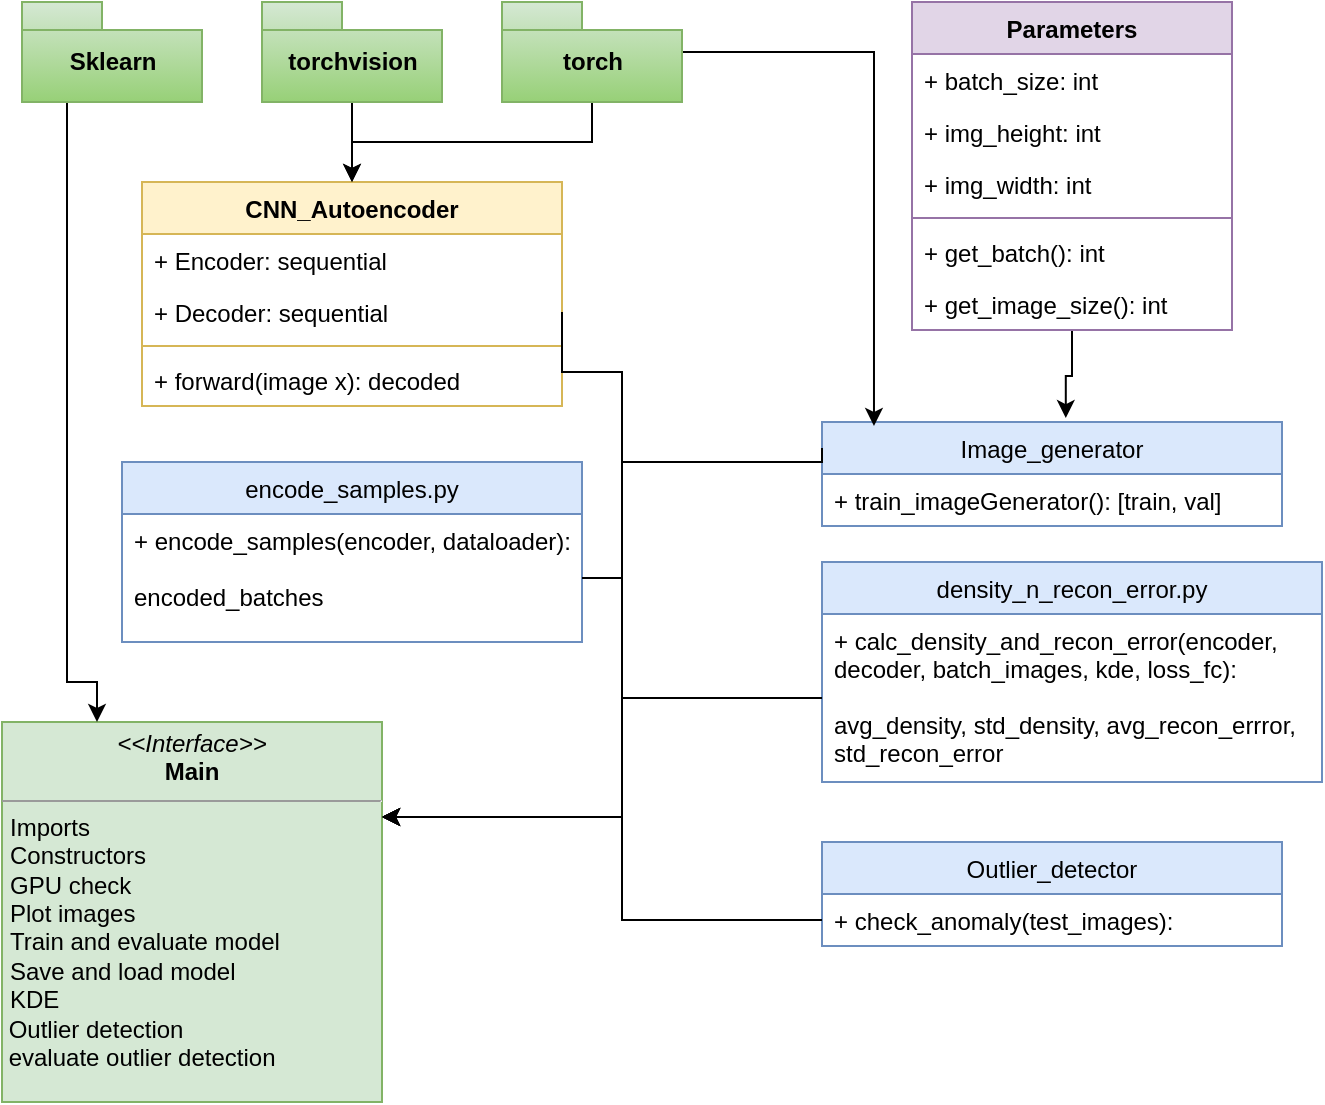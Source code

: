<mxfile version="20.6.2" type="device"><diagram id="RrRjeZYaxLF6wBa5Kbr2" name="Page-1"><mxGraphModel dx="1422" dy="820" grid="1" gridSize="10" guides="1" tooltips="1" connect="1" arrows="1" fold="1" page="1" pageScale="1" pageWidth="827" pageHeight="1169" math="0" shadow="0"><root><mxCell id="0"/><mxCell id="1" parent="0"/><mxCell id="XkptxI-COTZgy4pdoYAM-2" value="CNN_Autoencoder" style="swimlane;fontStyle=1;align=center;verticalAlign=top;childLayout=stackLayout;horizontal=1;startSize=26;horizontalStack=0;resizeParent=1;resizeParentMax=0;resizeLast=0;collapsible=1;marginBottom=0;fillColor=#fff2cc;strokeColor=#d6b656;" parent="1" vertex="1"><mxGeometry x="130" y="110" width="210" height="112" as="geometry"/></mxCell><mxCell id="XkptxI-COTZgy4pdoYAM-3" value="+ Encoder: sequential" style="text;strokeColor=none;fillColor=none;align=left;verticalAlign=top;spacingLeft=4;spacingRight=4;overflow=hidden;rotatable=0;points=[[0,0.5],[1,0.5]];portConstraint=eastwest;" parent="XkptxI-COTZgy4pdoYAM-2" vertex="1"><mxGeometry y="26" width="210" height="26" as="geometry"/></mxCell><mxCell id="XkptxI-COTZgy4pdoYAM-6" value="+ Decoder: sequential" style="text;strokeColor=none;fillColor=none;align=left;verticalAlign=top;spacingLeft=4;spacingRight=4;overflow=hidden;rotatable=0;points=[[0,0.5],[1,0.5]];portConstraint=eastwest;" parent="XkptxI-COTZgy4pdoYAM-2" vertex="1"><mxGeometry y="52" width="210" height="26" as="geometry"/></mxCell><mxCell id="XkptxI-COTZgy4pdoYAM-4" value="" style="line;strokeWidth=1;fillColor=none;align=left;verticalAlign=middle;spacingTop=-1;spacingLeft=3;spacingRight=3;rotatable=0;labelPosition=right;points=[];portConstraint=eastwest;strokeColor=inherit;" parent="XkptxI-COTZgy4pdoYAM-2" vertex="1"><mxGeometry y="78" width="210" height="8" as="geometry"/></mxCell><mxCell id="XkptxI-COTZgy4pdoYAM-5" value="+ forward(image x): decoded" style="text;strokeColor=none;fillColor=none;align=left;verticalAlign=top;spacingLeft=4;spacingRight=4;overflow=hidden;rotatable=0;points=[[0,0.5],[1,0.5]];portConstraint=eastwest;" parent="XkptxI-COTZgy4pdoYAM-2" vertex="1"><mxGeometry y="86" width="210" height="26" as="geometry"/></mxCell><mxCell id="XkptxI-COTZgy4pdoYAM-7" value="Image_generator" style="swimlane;fontStyle=0;childLayout=stackLayout;horizontal=1;startSize=26;fillColor=#dae8fc;horizontalStack=0;resizeParent=1;resizeParentMax=0;resizeLast=0;collapsible=1;marginBottom=0;strokeColor=#6c8ebf;" parent="1" vertex="1"><mxGeometry x="470" y="230" width="230" height="52" as="geometry"/></mxCell><mxCell id="XkptxI-COTZgy4pdoYAM-8" value="+ train_imageGenerator(): [train, val]" style="text;strokeColor=none;fillColor=none;align=left;verticalAlign=top;spacingLeft=4;spacingRight=4;overflow=hidden;rotatable=0;points=[[0,0.5],[1,0.5]];portConstraint=eastwest;" parent="XkptxI-COTZgy4pdoYAM-7" vertex="1"><mxGeometry y="26" width="230" height="26" as="geometry"/></mxCell><mxCell id="MADXUUbVYVspAeabf26d-4" style="edgeStyle=orthogonalEdgeStyle;rounded=0;orthogonalLoop=1;jettySize=auto;html=1;entryX=0.53;entryY=-0.038;entryDx=0;entryDy=0;entryPerimeter=0;" parent="1" source="XkptxI-COTZgy4pdoYAM-11" target="XkptxI-COTZgy4pdoYAM-7" edge="1"><mxGeometry relative="1" as="geometry"/></mxCell><mxCell id="XkptxI-COTZgy4pdoYAM-11" value="Parameters" style="swimlane;fontStyle=1;align=center;verticalAlign=top;childLayout=stackLayout;horizontal=1;startSize=26;horizontalStack=0;resizeParent=1;resizeParentMax=0;resizeLast=0;collapsible=1;marginBottom=0;fillColor=#e1d5e7;strokeColor=#9673a6;" parent="1" vertex="1"><mxGeometry x="515" y="20" width="160" height="164" as="geometry"><mxRectangle x="610" y="260" width="110" height="30" as="alternateBounds"/></mxGeometry></mxCell><mxCell id="XkptxI-COTZgy4pdoYAM-12" value="+ batch_size: int" style="text;strokeColor=none;fillColor=none;align=left;verticalAlign=top;spacingLeft=4;spacingRight=4;overflow=hidden;rotatable=0;points=[[0,0.5],[1,0.5]];portConstraint=eastwest;" parent="XkptxI-COTZgy4pdoYAM-11" vertex="1"><mxGeometry y="26" width="160" height="26" as="geometry"/></mxCell><mxCell id="XkptxI-COTZgy4pdoYAM-15" value="+ img_height: int" style="text;strokeColor=none;fillColor=none;align=left;verticalAlign=top;spacingLeft=4;spacingRight=4;overflow=hidden;rotatable=0;points=[[0,0.5],[1,0.5]];portConstraint=eastwest;" parent="XkptxI-COTZgy4pdoYAM-11" vertex="1"><mxGeometry y="52" width="160" height="26" as="geometry"/></mxCell><mxCell id="XkptxI-COTZgy4pdoYAM-16" value="+ img_width: int" style="text;strokeColor=none;fillColor=none;align=left;verticalAlign=top;spacingLeft=4;spacingRight=4;overflow=hidden;rotatable=0;points=[[0,0.5],[1,0.5]];portConstraint=eastwest;" parent="XkptxI-COTZgy4pdoYAM-11" vertex="1"><mxGeometry y="78" width="160" height="26" as="geometry"/></mxCell><mxCell id="XkptxI-COTZgy4pdoYAM-13" value="" style="line;strokeWidth=1;fillColor=none;align=left;verticalAlign=middle;spacingTop=-1;spacingLeft=3;spacingRight=3;rotatable=0;labelPosition=right;points=[];portConstraint=eastwest;strokeColor=inherit;" parent="XkptxI-COTZgy4pdoYAM-11" vertex="1"><mxGeometry y="104" width="160" height="8" as="geometry"/></mxCell><mxCell id="XkptxI-COTZgy4pdoYAM-14" value="+ get_batch(): int" style="text;strokeColor=none;fillColor=none;align=left;verticalAlign=top;spacingLeft=4;spacingRight=4;overflow=hidden;rotatable=0;points=[[0,0.5],[1,0.5]];portConstraint=eastwest;" parent="XkptxI-COTZgy4pdoYAM-11" vertex="1"><mxGeometry y="112" width="160" height="26" as="geometry"/></mxCell><mxCell id="XkptxI-COTZgy4pdoYAM-17" value="+ get_image_size(): int" style="text;strokeColor=none;fillColor=none;align=left;verticalAlign=top;spacingLeft=4;spacingRight=4;overflow=hidden;rotatable=0;points=[[0,0.5],[1,0.5]];portConstraint=eastwest;" parent="XkptxI-COTZgy4pdoYAM-11" vertex="1"><mxGeometry y="138" width="160" height="26" as="geometry"/></mxCell><mxCell id="XkptxI-COTZgy4pdoYAM-19" style="edgeStyle=orthogonalEdgeStyle;rounded=0;orthogonalLoop=1;jettySize=auto;html=1;exitX=0.5;exitY=1;exitDx=0;exitDy=0;exitPerimeter=0;entryX=0.5;entryY=0;entryDx=0;entryDy=0;" parent="1" source="XkptxI-COTZgy4pdoYAM-18" target="XkptxI-COTZgy4pdoYAM-2" edge="1"><mxGeometry relative="1" as="geometry"/></mxCell><mxCell id="XkptxI-COTZgy4pdoYAM-18" value="torchvision" style="shape=folder;fontStyle=1;spacingTop=10;tabWidth=40;tabHeight=14;tabPosition=left;html=1;fillColor=#d5e8d4;strokeColor=#82b366;gradientColor=#97d077;" parent="1" vertex="1"><mxGeometry x="190" y="20" width="90" height="50" as="geometry"/></mxCell><mxCell id="XkptxI-COTZgy4pdoYAM-25" style="edgeStyle=orthogonalEdgeStyle;rounded=0;orthogonalLoop=1;jettySize=auto;html=1;exitX=1;exitY=0.5;exitDx=0;exitDy=0;entryX=1;entryY=0.25;entryDx=0;entryDy=0;" parent="1" source="XkptxI-COTZgy4pdoYAM-6" target="OcchvTazCBWvor28Xo1W-7" edge="1"><mxGeometry relative="1" as="geometry"><mxPoint x="335" y="470" as="targetPoint"/><Array as="points"><mxPoint x="340" y="205"/><mxPoint x="370" y="205"/><mxPoint x="370" y="428"/></Array></mxGeometry></mxCell><mxCell id="XkptxI-COTZgy4pdoYAM-26" style="edgeStyle=orthogonalEdgeStyle;rounded=0;orthogonalLoop=1;jettySize=auto;html=1;exitX=0;exitY=0.25;exitDx=0;exitDy=0;entryX=1;entryY=0.25;entryDx=0;entryDy=0;" parent="1" source="XkptxI-COTZgy4pdoYAM-7" target="OcchvTazCBWvor28Xo1W-7" edge="1"><mxGeometry relative="1" as="geometry"><mxPoint x="450" y="325" as="sourcePoint"/><mxPoint x="335" y="470" as="targetPoint"/><Array as="points"><mxPoint x="470" y="250"/><mxPoint x="370" y="250"/><mxPoint x="370" y="428"/></Array></mxGeometry></mxCell><mxCell id="kyCcpgeL1cE_R6HR0iom-3" value="density_n_recon_error.py" style="swimlane;fontStyle=0;childLayout=stackLayout;horizontal=1;startSize=26;fillColor=#dae8fc;horizontalStack=0;resizeParent=1;resizeParentMax=0;resizeLast=0;collapsible=1;marginBottom=0;strokeColor=#6c8ebf;" parent="1" vertex="1"><mxGeometry x="470" y="300" width="250" height="110" as="geometry"/></mxCell><mxCell id="kyCcpgeL1cE_R6HR0iom-4" value="+ calc_density_and_recon_error(encoder, &#xA;decoder, batch_images, kde, loss_fc): &#xA;&#xA;avg_density, std_density, avg_recon_errror,&#xA;std_recon_error&#xA;" style="text;strokeColor=none;fillColor=none;align=left;verticalAlign=top;spacingLeft=4;spacingRight=4;overflow=hidden;rotatable=0;points=[[0,0.5],[1,0.5]];portConstraint=eastwest;" parent="kyCcpgeL1cE_R6HR0iom-3" vertex="1"><mxGeometry y="26" width="250" height="84" as="geometry"/></mxCell><mxCell id="kyCcpgeL1cE_R6HR0iom-5" value="Outlier_detector" style="swimlane;fontStyle=0;childLayout=stackLayout;horizontal=1;startSize=26;fillColor=#dae8fc;horizontalStack=0;resizeParent=1;resizeParentMax=0;resizeLast=0;collapsible=1;marginBottom=0;strokeColor=#6c8ebf;" parent="1" vertex="1"><mxGeometry x="470" y="440" width="230" height="52" as="geometry"/></mxCell><mxCell id="kyCcpgeL1cE_R6HR0iom-6" value="+ check_anomaly(test_images): " style="text;strokeColor=none;fillColor=none;align=left;verticalAlign=top;spacingLeft=4;spacingRight=4;overflow=hidden;rotatable=0;points=[[0,0.5],[1,0.5]];portConstraint=eastwest;" parent="kyCcpgeL1cE_R6HR0iom-5" vertex="1"><mxGeometry y="26" width="230" height="26" as="geometry"/></mxCell><mxCell id="MADXUUbVYVspAeabf26d-2" style="edgeStyle=orthogonalEdgeStyle;rounded=0;orthogonalLoop=1;jettySize=auto;html=1;exitX=0.5;exitY=1;exitDx=0;exitDy=0;exitPerimeter=0;" parent="1" source="MADXUUbVYVspAeabf26d-1" target="XkptxI-COTZgy4pdoYAM-2" edge="1"><mxGeometry relative="1" as="geometry"/></mxCell><mxCell id="MADXUUbVYVspAeabf26d-5" style="edgeStyle=orthogonalEdgeStyle;rounded=0;orthogonalLoop=1;jettySize=auto;html=1;entryX=0.113;entryY=0.038;entryDx=0;entryDy=0;entryPerimeter=0;" parent="1" source="MADXUUbVYVspAeabf26d-1" target="XkptxI-COTZgy4pdoYAM-7" edge="1"><mxGeometry relative="1" as="geometry"/></mxCell><mxCell id="MADXUUbVYVspAeabf26d-1" value="torch" style="shape=folder;fontStyle=1;spacingTop=10;tabWidth=40;tabHeight=14;tabPosition=left;html=1;fillColor=#d5e8d4;strokeColor=#82b366;gradientColor=#97d077;" parent="1" vertex="1"><mxGeometry x="310" y="20" width="90" height="50" as="geometry"/></mxCell><mxCell id="OcchvTazCBWvor28Xo1W-1" value="encode_samples.py" style="swimlane;fontStyle=0;childLayout=stackLayout;horizontal=1;startSize=26;fillColor=#dae8fc;horizontalStack=0;resizeParent=1;resizeParentMax=0;resizeLast=0;collapsible=1;marginBottom=0;strokeColor=#6c8ebf;" vertex="1" parent="1"><mxGeometry x="120" y="250" width="230" height="90" as="geometry"/></mxCell><mxCell id="OcchvTazCBWvor28Xo1W-2" value="+ encode_samples(encoder, dataloader): &#xA;&#xA;encoded_batches&#xA;" style="text;strokeColor=none;fillColor=none;align=left;verticalAlign=top;spacingLeft=4;spacingRight=4;overflow=hidden;rotatable=0;points=[[0,0.5],[1,0.5]];portConstraint=eastwest;" vertex="1" parent="OcchvTazCBWvor28Xo1W-1"><mxGeometry y="26" width="230" height="64" as="geometry"/></mxCell><mxCell id="OcchvTazCBWvor28Xo1W-7" value="&lt;p style=&quot;margin:0px;margin-top:4px;text-align:center;&quot;&gt;&lt;i&gt;&amp;lt;&amp;lt;Interface&amp;gt;&amp;gt;&lt;/i&gt;&lt;br&gt;&lt;b&gt;Main&lt;/b&gt;&lt;br&gt;&lt;/p&gt;&lt;hr size=&quot;1&quot;&gt;&lt;p style=&quot;margin:0px;margin-left:4px;&quot;&gt;Imports&lt;/p&gt;&lt;p style=&quot;margin:0px;margin-left:4px;&quot;&gt;Constructors&lt;/p&gt;&lt;p style=&quot;margin:0px;margin-left:4px;&quot;&gt;GPU check&lt;/p&gt;&lt;p style=&quot;margin:0px;margin-left:4px;&quot;&gt;Plot images&lt;/p&gt;&lt;p style=&quot;margin:0px;margin-left:4px;&quot;&gt;Train and evaluate model&lt;br&gt;&lt;/p&gt;&lt;p style=&quot;margin:0px;margin-left:4px;&quot;&gt;Save and load model&lt;/p&gt;&lt;p style=&quot;margin:0px;margin-left:4px;&quot;&gt;KDE&lt;/p&gt;&lt;div&gt;&amp;nbsp;Outlier detection&lt;/div&gt;&lt;div&gt;&amp;nbsp;evaluate outlier detection&lt;br&gt;&lt;/div&gt;" style="verticalAlign=top;align=left;overflow=fill;fontSize=12;fontFamily=Helvetica;html=1;fillColor=#d5e8d4;strokeColor=#82b366;" vertex="1" parent="1"><mxGeometry x="60" y="380" width="190" height="190" as="geometry"/></mxCell><mxCell id="OcchvTazCBWvor28Xo1W-8" style="edgeStyle=orthogonalEdgeStyle;rounded=0;orthogonalLoop=1;jettySize=auto;html=1;exitX=0;exitY=0.5;exitDx=0;exitDy=0;entryX=1;entryY=0.25;entryDx=0;entryDy=0;" edge="1" parent="1" source="kyCcpgeL1cE_R6HR0iom-4" target="OcchvTazCBWvor28Xo1W-7"><mxGeometry relative="1" as="geometry"><Array as="points"><mxPoint x="370" y="368"/><mxPoint x="370" y="428"/></Array></mxGeometry></mxCell><mxCell id="OcchvTazCBWvor28Xo1W-9" style="edgeStyle=orthogonalEdgeStyle;rounded=0;orthogonalLoop=1;jettySize=auto;html=1;exitX=1;exitY=0.5;exitDx=0;exitDy=0;entryX=1;entryY=0.25;entryDx=0;entryDy=0;" edge="1" parent="1" source="OcchvTazCBWvor28Xo1W-2" target="OcchvTazCBWvor28Xo1W-7"><mxGeometry relative="1" as="geometry"/></mxCell><mxCell id="OcchvTazCBWvor28Xo1W-11" style="edgeStyle=orthogonalEdgeStyle;rounded=0;orthogonalLoop=1;jettySize=auto;html=1;exitX=0.25;exitY=1;exitDx=0;exitDy=0;exitPerimeter=0;entryX=0.25;entryY=0;entryDx=0;entryDy=0;" edge="1" parent="1" source="OcchvTazCBWvor28Xo1W-10" target="OcchvTazCBWvor28Xo1W-7"><mxGeometry relative="1" as="geometry"><Array as="points"><mxPoint x="93" y="360"/><mxPoint x="108" y="360"/></Array></mxGeometry></mxCell><mxCell id="OcchvTazCBWvor28Xo1W-10" value="Sklearn" style="shape=folder;fontStyle=1;spacingTop=10;tabWidth=40;tabHeight=14;tabPosition=left;html=1;fillColor=#d5e8d4;strokeColor=#82b366;gradientColor=#97d077;" vertex="1" parent="1"><mxGeometry x="70" y="20" width="90" height="50" as="geometry"/></mxCell><mxCell id="OcchvTazCBWvor28Xo1W-12" style="edgeStyle=orthogonalEdgeStyle;rounded=0;orthogonalLoop=1;jettySize=auto;html=1;exitX=0;exitY=0.5;exitDx=0;exitDy=0;entryX=1;entryY=0.25;entryDx=0;entryDy=0;" edge="1" parent="1" source="kyCcpgeL1cE_R6HR0iom-6" target="OcchvTazCBWvor28Xo1W-7"><mxGeometry relative="1" as="geometry"><Array as="points"><mxPoint x="370" y="479"/><mxPoint x="370" y="428"/></Array></mxGeometry></mxCell></root></mxGraphModel></diagram></mxfile>